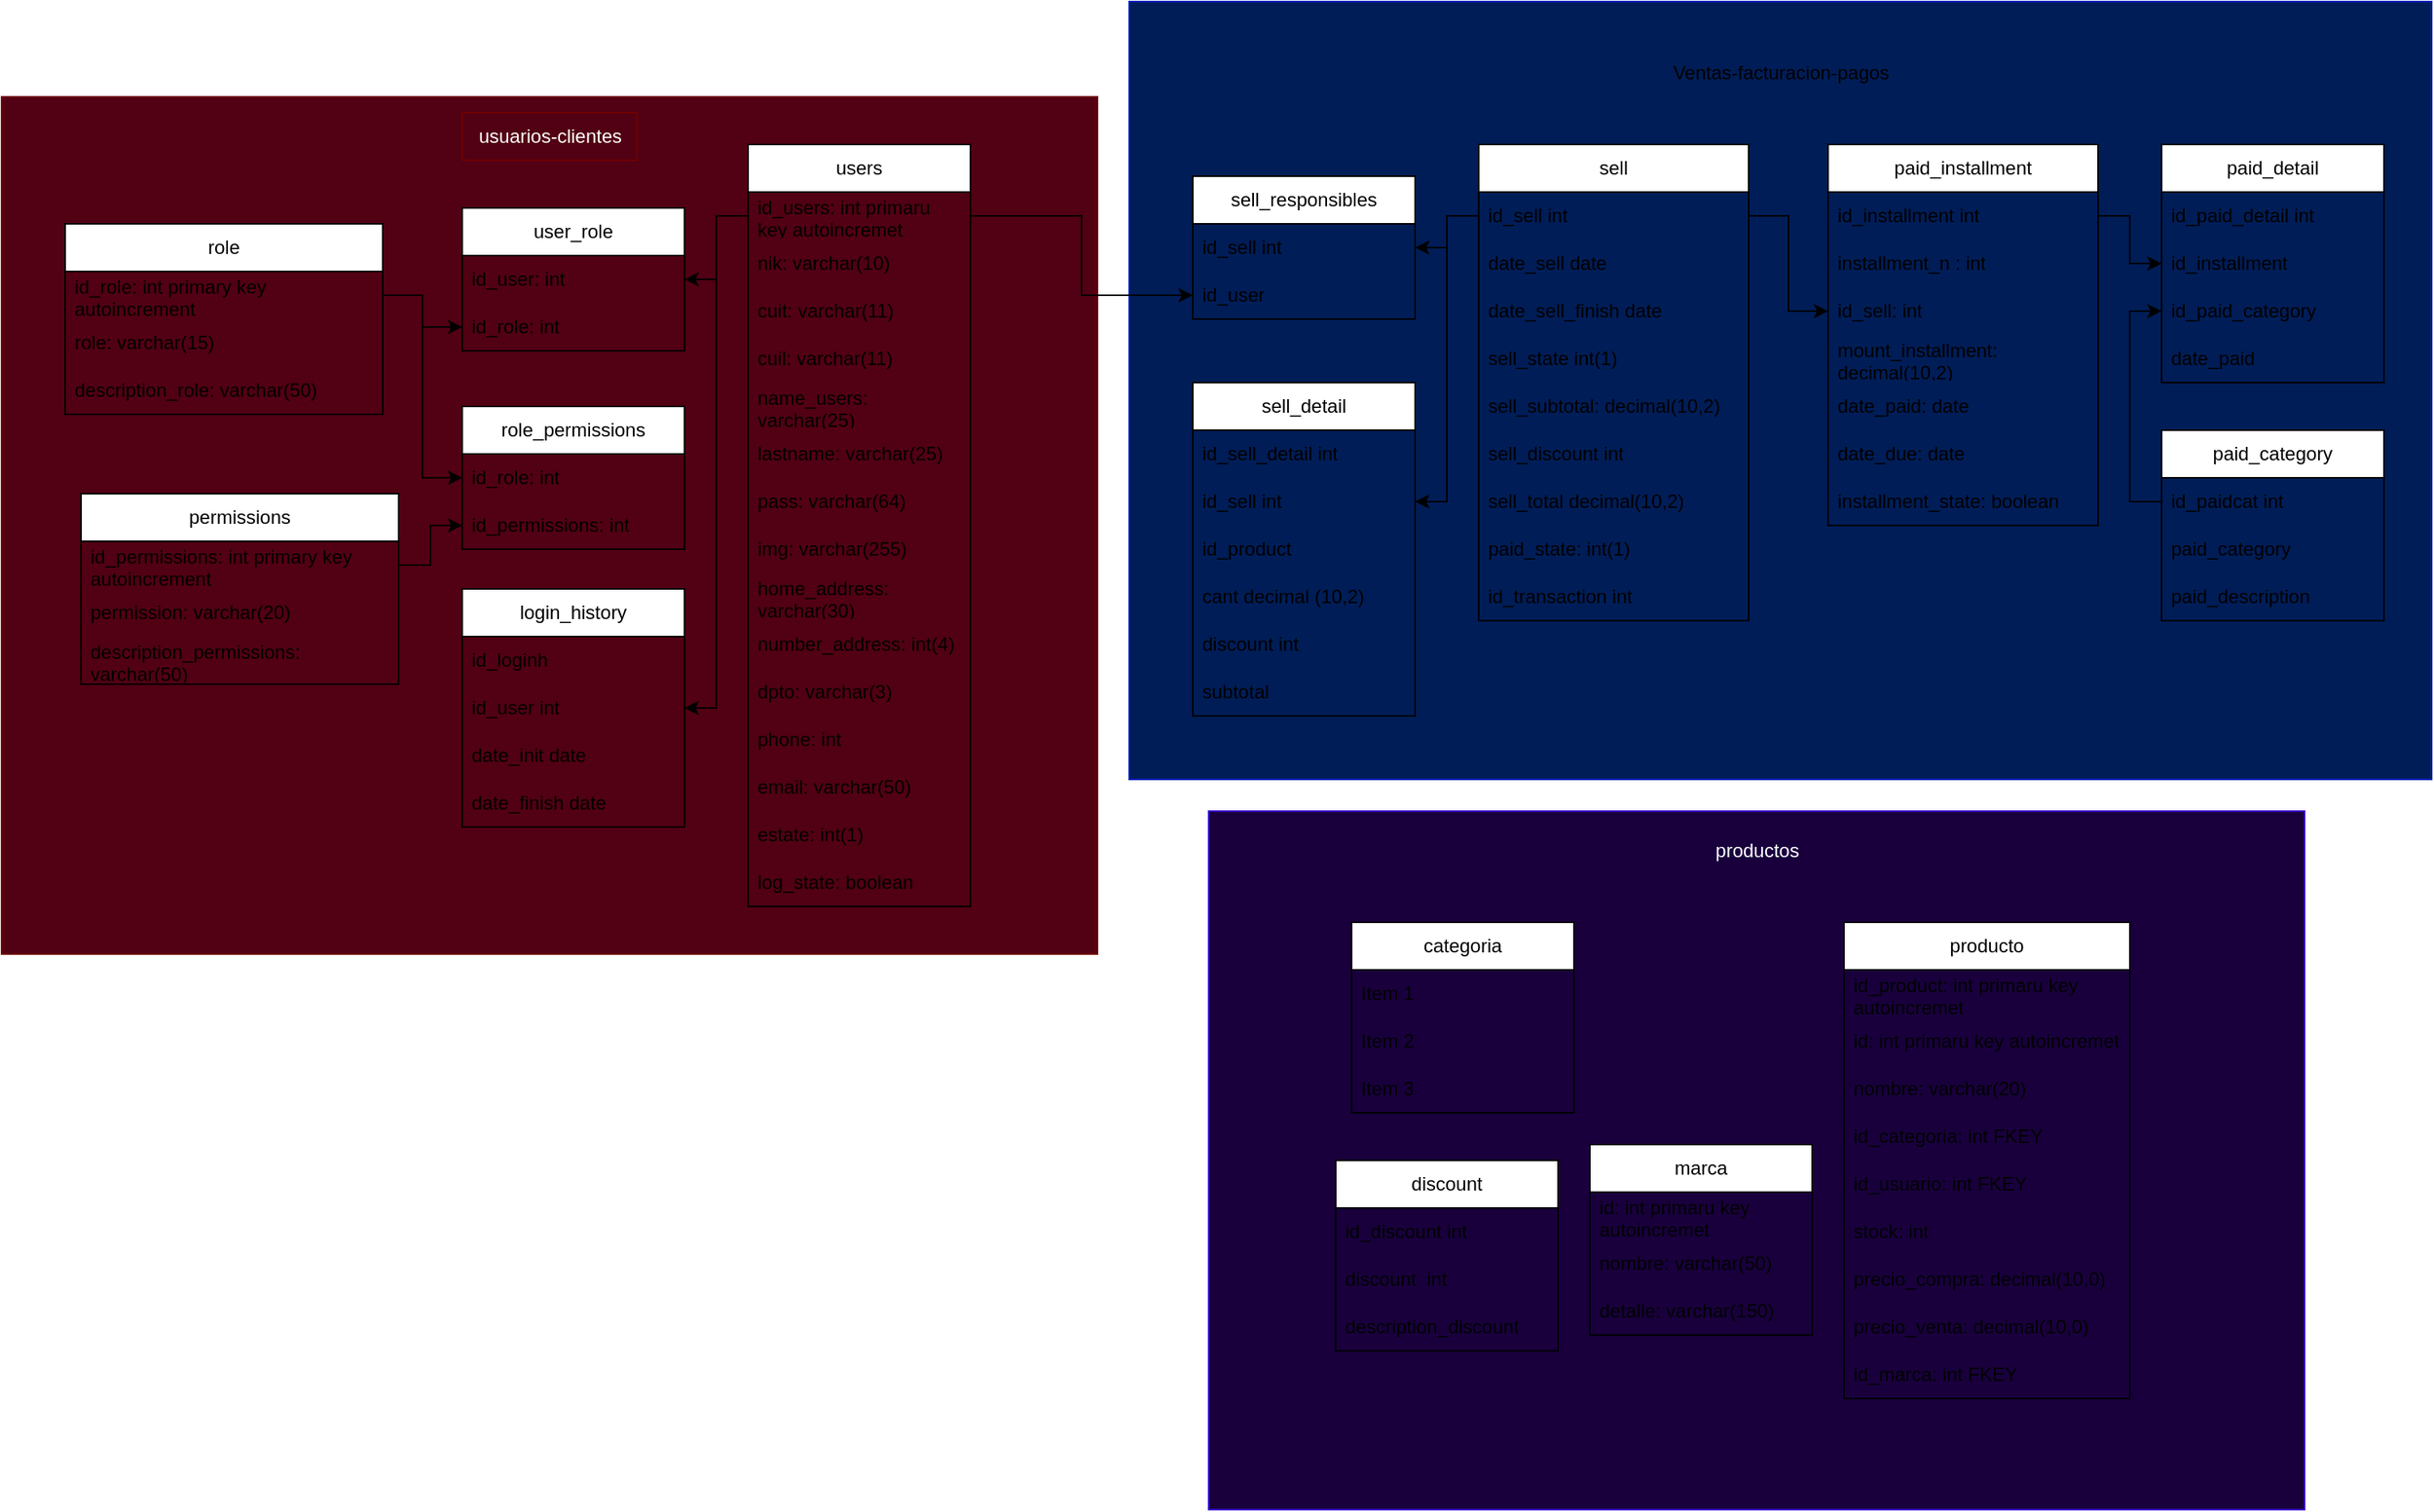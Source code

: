 <mxfile version="22.1.2" type="device">
  <diagram id="R2lEEEUBdFMjLlhIrx00" name="Page-1">
    <mxGraphModel dx="1424" dy="1432" grid="1" gridSize="10" guides="1" tooltips="1" connect="1" arrows="1" fold="1" page="1" pageScale="1" pageWidth="850" pageHeight="1100" math="0" shadow="0" extFonts="Permanent Marker^https://fonts.googleapis.com/css?family=Permanent+Marker">
      <root>
        <mxCell id="0" />
        <mxCell id="1" parent="0" />
        <mxCell id="dIFDbArZWMbYTbAodF2e-99" value="" style="rounded=0;whiteSpace=wrap;html=1;fillColor=#19003D;fontColor=#ffffff;strokeColor=#3700CC;" vertex="1" parent="1">
          <mxGeometry x="620" y="430" width="690" height="440" as="geometry" />
        </mxCell>
        <mxCell id="dIFDbArZWMbYTbAodF2e-97" value="" style="rounded=0;whiteSpace=wrap;html=1;fillColor=#520013;fontColor=#ffffff;strokeColor=#6F0000;" vertex="1" parent="1">
          <mxGeometry x="-140" y="-20" width="690" height="540" as="geometry" />
        </mxCell>
        <mxCell id="dIFDbArZWMbYTbAodF2e-94" value="" style="rounded=0;whiteSpace=wrap;html=1;fillColor=#001d57;fontColor=#ffffff;strokeColor=#001DBC;" vertex="1" parent="1">
          <mxGeometry x="570" y="-80" width="820" height="490" as="geometry" />
        </mxCell>
        <mxCell id="XjDBjavfxgZ34X5zLe0E-73" value="users" style="swimlane;fontStyle=0;childLayout=stackLayout;horizontal=1;startSize=30;horizontalStack=0;resizeParent=1;resizeParentMax=0;resizeLast=0;collapsible=1;marginBottom=0;whiteSpace=wrap;html=1;" parent="1" vertex="1">
          <mxGeometry x="330" y="10" width="140" height="480" as="geometry" />
        </mxCell>
        <mxCell id="XjDBjavfxgZ34X5zLe0E-112" value="id_users: int primaru key autoincremet" style="text;strokeColor=none;fillColor=none;align=left;verticalAlign=middle;spacingLeft=4;spacingRight=4;overflow=hidden;points=[[0,0.5],[1,0.5]];portConstraint=eastwest;rotatable=0;whiteSpace=wrap;html=1;" parent="XjDBjavfxgZ34X5zLe0E-73" vertex="1">
          <mxGeometry y="30" width="140" height="30" as="geometry" />
        </mxCell>
        <mxCell id="dIFDbArZWMbYTbAodF2e-25" value="nik: varchar(10)" style="text;strokeColor=none;fillColor=none;align=left;verticalAlign=middle;spacingLeft=4;spacingRight=4;overflow=hidden;points=[[0,0.5],[1,0.5]];portConstraint=eastwest;rotatable=0;whiteSpace=wrap;html=1;" vertex="1" parent="XjDBjavfxgZ34X5zLe0E-73">
          <mxGeometry y="60" width="140" height="30" as="geometry" />
        </mxCell>
        <mxCell id="XjDBjavfxgZ34X5zLe0E-74" value="cuit: varchar(11)" style="text;strokeColor=none;fillColor=none;align=left;verticalAlign=middle;spacingLeft=4;spacingRight=4;overflow=hidden;points=[[0,0.5],[1,0.5]];portConstraint=eastwest;rotatable=0;whiteSpace=wrap;html=1;" parent="XjDBjavfxgZ34X5zLe0E-73" vertex="1">
          <mxGeometry y="90" width="140" height="30" as="geometry" />
        </mxCell>
        <mxCell id="dIFDbArZWMbYTbAodF2e-2" value="cuil: varchar(11)" style="text;strokeColor=none;fillColor=none;align=left;verticalAlign=middle;spacingLeft=4;spacingRight=4;overflow=hidden;points=[[0,0.5],[1,0.5]];portConstraint=eastwest;rotatable=0;whiteSpace=wrap;html=1;" vertex="1" parent="XjDBjavfxgZ34X5zLe0E-73">
          <mxGeometry y="120" width="140" height="30" as="geometry" />
        </mxCell>
        <mxCell id="XjDBjavfxgZ34X5zLe0E-113" value="name_users: varchar(25)" style="text;strokeColor=none;fillColor=none;align=left;verticalAlign=middle;spacingLeft=4;spacingRight=4;overflow=hidden;points=[[0,0.5],[1,0.5]];portConstraint=eastwest;rotatable=0;whiteSpace=wrap;html=1;" parent="XjDBjavfxgZ34X5zLe0E-73" vertex="1">
          <mxGeometry y="150" width="140" height="30" as="geometry" />
        </mxCell>
        <mxCell id="XjDBjavfxgZ34X5zLe0E-115" value="lastname: varchar(25)" style="text;strokeColor=none;fillColor=none;align=left;verticalAlign=middle;spacingLeft=4;spacingRight=4;overflow=hidden;points=[[0,0.5],[1,0.5]];portConstraint=eastwest;rotatable=0;whiteSpace=wrap;html=1;" parent="XjDBjavfxgZ34X5zLe0E-73" vertex="1">
          <mxGeometry y="180" width="140" height="30" as="geometry" />
        </mxCell>
        <mxCell id="XjDBjavfxgZ34X5zLe0E-114" value="pass: varchar(64)" style="text;strokeColor=none;fillColor=none;align=left;verticalAlign=middle;spacingLeft=4;spacingRight=4;overflow=hidden;points=[[0,0.5],[1,0.5]];portConstraint=eastwest;rotatable=0;whiteSpace=wrap;html=1;" parent="XjDBjavfxgZ34X5zLe0E-73" vertex="1">
          <mxGeometry y="210" width="140" height="30" as="geometry" />
        </mxCell>
        <mxCell id="XjDBjavfxgZ34X5zLe0E-75" value="img: varchar(255)" style="text;strokeColor=none;fillColor=none;align=left;verticalAlign=middle;spacingLeft=4;spacingRight=4;overflow=hidden;points=[[0,0.5],[1,0.5]];portConstraint=eastwest;rotatable=0;whiteSpace=wrap;html=1;" parent="XjDBjavfxgZ34X5zLe0E-73" vertex="1">
          <mxGeometry y="240" width="140" height="30" as="geometry" />
        </mxCell>
        <mxCell id="XjDBjavfxgZ34X5zLe0E-116" value="home_address: varchar(30)" style="text;strokeColor=none;fillColor=none;align=left;verticalAlign=middle;spacingLeft=4;spacingRight=4;overflow=hidden;points=[[0,0.5],[1,0.5]];portConstraint=eastwest;rotatable=0;whiteSpace=wrap;html=1;" parent="XjDBjavfxgZ34X5zLe0E-73" vertex="1">
          <mxGeometry y="270" width="140" height="30" as="geometry" />
        </mxCell>
        <mxCell id="dIFDbArZWMbYTbAodF2e-20" value="number_address: int(4)" style="text;strokeColor=none;fillColor=none;align=left;verticalAlign=middle;spacingLeft=4;spacingRight=4;overflow=hidden;points=[[0,0.5],[1,0.5]];portConstraint=eastwest;rotatable=0;whiteSpace=wrap;html=1;" vertex="1" parent="XjDBjavfxgZ34X5zLe0E-73">
          <mxGeometry y="300" width="140" height="30" as="geometry" />
        </mxCell>
        <mxCell id="dIFDbArZWMbYTbAodF2e-26" value="dpto: varchar(3)" style="text;strokeColor=none;fillColor=none;align=left;verticalAlign=middle;spacingLeft=4;spacingRight=4;overflow=hidden;points=[[0,0.5],[1,0.5]];portConstraint=eastwest;rotatable=0;whiteSpace=wrap;html=1;" vertex="1" parent="XjDBjavfxgZ34X5zLe0E-73">
          <mxGeometry y="330" width="140" height="30" as="geometry" />
        </mxCell>
        <mxCell id="XjDBjavfxgZ34X5zLe0E-117" value="phone: int" style="text;strokeColor=none;fillColor=none;align=left;verticalAlign=middle;spacingLeft=4;spacingRight=4;overflow=hidden;points=[[0,0.5],[1,0.5]];portConstraint=eastwest;rotatable=0;whiteSpace=wrap;html=1;" parent="XjDBjavfxgZ34X5zLe0E-73" vertex="1">
          <mxGeometry y="360" width="140" height="30" as="geometry" />
        </mxCell>
        <mxCell id="XjDBjavfxgZ34X5zLe0E-76" value="email: varchar(50)" style="text;strokeColor=none;fillColor=none;align=left;verticalAlign=middle;spacingLeft=4;spacingRight=4;overflow=hidden;points=[[0,0.5],[1,0.5]];portConstraint=eastwest;rotatable=0;whiteSpace=wrap;html=1;" parent="XjDBjavfxgZ34X5zLe0E-73" vertex="1">
          <mxGeometry y="390" width="140" height="30" as="geometry" />
        </mxCell>
        <mxCell id="dIFDbArZWMbYTbAodF2e-3" value="estate: int(1)" style="text;strokeColor=none;fillColor=none;align=left;verticalAlign=middle;spacingLeft=4;spacingRight=4;overflow=hidden;points=[[0,0.5],[1,0.5]];portConstraint=eastwest;rotatable=0;whiteSpace=wrap;html=1;" vertex="1" parent="XjDBjavfxgZ34X5zLe0E-73">
          <mxGeometry y="420" width="140" height="30" as="geometry" />
        </mxCell>
        <mxCell id="dIFDbArZWMbYTbAodF2e-27" value="log_state: boolean" style="text;strokeColor=none;fillColor=none;align=left;verticalAlign=middle;spacingLeft=4;spacingRight=4;overflow=hidden;points=[[0,0.5],[1,0.5]];portConstraint=eastwest;rotatable=0;whiteSpace=wrap;html=1;" vertex="1" parent="XjDBjavfxgZ34X5zLe0E-73">
          <mxGeometry y="450" width="140" height="30" as="geometry" />
        </mxCell>
        <mxCell id="XjDBjavfxgZ34X5zLe0E-81" value="sell_detail" style="swimlane;fontStyle=0;childLayout=stackLayout;horizontal=1;startSize=30;horizontalStack=0;resizeParent=1;resizeParentMax=0;resizeLast=0;collapsible=1;marginBottom=0;whiteSpace=wrap;html=1;" parent="1" vertex="1">
          <mxGeometry x="610" y="160" width="140" height="210" as="geometry" />
        </mxCell>
        <mxCell id="XjDBjavfxgZ34X5zLe0E-82" value="id_sell_detail int" style="text;strokeColor=none;fillColor=none;align=left;verticalAlign=middle;spacingLeft=4;spacingRight=4;overflow=hidden;points=[[0,0.5],[1,0.5]];portConstraint=eastwest;rotatable=0;whiteSpace=wrap;html=1;" parent="XjDBjavfxgZ34X5zLe0E-81" vertex="1">
          <mxGeometry y="30" width="140" height="30" as="geometry" />
        </mxCell>
        <mxCell id="XjDBjavfxgZ34X5zLe0E-83" value="id_sell int" style="text;strokeColor=none;fillColor=none;align=left;verticalAlign=middle;spacingLeft=4;spacingRight=4;overflow=hidden;points=[[0,0.5],[1,0.5]];portConstraint=eastwest;rotatable=0;whiteSpace=wrap;html=1;" parent="XjDBjavfxgZ34X5zLe0E-81" vertex="1">
          <mxGeometry y="60" width="140" height="30" as="geometry" />
        </mxCell>
        <mxCell id="XjDBjavfxgZ34X5zLe0E-84" value="id_product" style="text;strokeColor=none;fillColor=none;align=left;verticalAlign=middle;spacingLeft=4;spacingRight=4;overflow=hidden;points=[[0,0.5],[1,0.5]];portConstraint=eastwest;rotatable=0;whiteSpace=wrap;html=1;" parent="XjDBjavfxgZ34X5zLe0E-81" vertex="1">
          <mxGeometry y="90" width="140" height="30" as="geometry" />
        </mxCell>
        <mxCell id="dIFDbArZWMbYTbAodF2e-51" value="cant decimal (10,2)" style="text;strokeColor=none;fillColor=none;align=left;verticalAlign=middle;spacingLeft=4;spacingRight=4;overflow=hidden;points=[[0,0.5],[1,0.5]];portConstraint=eastwest;rotatable=0;whiteSpace=wrap;html=1;" vertex="1" parent="XjDBjavfxgZ34X5zLe0E-81">
          <mxGeometry y="120" width="140" height="30" as="geometry" />
        </mxCell>
        <mxCell id="dIFDbArZWMbYTbAodF2e-53" value="discount int" style="text;strokeColor=none;fillColor=none;align=left;verticalAlign=middle;spacingLeft=4;spacingRight=4;overflow=hidden;points=[[0,0.5],[1,0.5]];portConstraint=eastwest;rotatable=0;whiteSpace=wrap;html=1;" vertex="1" parent="XjDBjavfxgZ34X5zLe0E-81">
          <mxGeometry y="150" width="140" height="30" as="geometry" />
        </mxCell>
        <mxCell id="dIFDbArZWMbYTbAodF2e-52" value="subtotal" style="text;strokeColor=none;fillColor=none;align=left;verticalAlign=middle;spacingLeft=4;spacingRight=4;overflow=hidden;points=[[0,0.5],[1,0.5]];portConstraint=eastwest;rotatable=0;whiteSpace=wrap;html=1;" vertex="1" parent="XjDBjavfxgZ34X5zLe0E-81">
          <mxGeometry y="180" width="140" height="30" as="geometry" />
        </mxCell>
        <mxCell id="XjDBjavfxgZ34X5zLe0E-85" value="producto" style="swimlane;fontStyle=0;childLayout=stackLayout;horizontal=1;startSize=30;horizontalStack=0;resizeParent=1;resizeParentMax=0;resizeLast=0;collapsible=1;marginBottom=0;whiteSpace=wrap;html=1;" parent="1" vertex="1">
          <mxGeometry x="1020" y="500" width="180" height="300" as="geometry" />
        </mxCell>
        <mxCell id="XjDBjavfxgZ34X5zLe0E-86" value="id_product: int primaru key autoincremet" style="text;strokeColor=none;fillColor=none;align=left;verticalAlign=middle;spacingLeft=4;spacingRight=4;overflow=hidden;points=[[0,0.5],[1,0.5]];portConstraint=eastwest;rotatable=0;whiteSpace=wrap;html=1;" parent="XjDBjavfxgZ34X5zLe0E-85" vertex="1">
          <mxGeometry y="30" width="180" height="30" as="geometry" />
        </mxCell>
        <mxCell id="dIFDbArZWMbYTbAodF2e-63" value="id: int primaru key autoincremet" style="text;strokeColor=none;fillColor=none;align=left;verticalAlign=middle;spacingLeft=4;spacingRight=4;overflow=hidden;points=[[0,0.5],[1,0.5]];portConstraint=eastwest;rotatable=0;whiteSpace=wrap;html=1;" vertex="1" parent="XjDBjavfxgZ34X5zLe0E-85">
          <mxGeometry y="60" width="180" height="30" as="geometry" />
        </mxCell>
        <mxCell id="XjDBjavfxgZ34X5zLe0E-87" value="nombre: varchar(20)" style="text;strokeColor=none;fillColor=none;align=left;verticalAlign=middle;spacingLeft=4;spacingRight=4;overflow=hidden;points=[[0,0.5],[1,0.5]];portConstraint=eastwest;rotatable=0;whiteSpace=wrap;html=1;" parent="XjDBjavfxgZ34X5zLe0E-85" vertex="1">
          <mxGeometry y="90" width="180" height="30" as="geometry" />
        </mxCell>
        <mxCell id="XjDBjavfxgZ34X5zLe0E-88" value="id_categoria: int FKEY" style="text;strokeColor=none;fillColor=none;align=left;verticalAlign=middle;spacingLeft=4;spacingRight=4;overflow=hidden;points=[[0,0.5],[1,0.5]];portConstraint=eastwest;rotatable=0;whiteSpace=wrap;html=1;" parent="XjDBjavfxgZ34X5zLe0E-85" vertex="1">
          <mxGeometry y="120" width="180" height="30" as="geometry" />
        </mxCell>
        <mxCell id="XjDBjavfxgZ34X5zLe0E-107" value="id_usuario: int FKEY" style="text;strokeColor=none;fillColor=none;align=left;verticalAlign=middle;spacingLeft=4;spacingRight=4;overflow=hidden;points=[[0,0.5],[1,0.5]];portConstraint=eastwest;rotatable=0;whiteSpace=wrap;html=1;" parent="XjDBjavfxgZ34X5zLe0E-85" vertex="1">
          <mxGeometry y="150" width="180" height="30" as="geometry" />
        </mxCell>
        <mxCell id="XjDBjavfxgZ34X5zLe0E-108" value="stock: int" style="text;strokeColor=none;fillColor=none;align=left;verticalAlign=middle;spacingLeft=4;spacingRight=4;overflow=hidden;points=[[0,0.5],[1,0.5]];portConstraint=eastwest;rotatable=0;whiteSpace=wrap;html=1;" parent="XjDBjavfxgZ34X5zLe0E-85" vertex="1">
          <mxGeometry y="180" width="180" height="30" as="geometry" />
        </mxCell>
        <mxCell id="XjDBjavfxgZ34X5zLe0E-111" value="precio_compra: decimal(10,0)" style="text;strokeColor=none;fillColor=none;align=left;verticalAlign=middle;spacingLeft=4;spacingRight=4;overflow=hidden;points=[[0,0.5],[1,0.5]];portConstraint=eastwest;rotatable=0;whiteSpace=wrap;html=1;" parent="XjDBjavfxgZ34X5zLe0E-85" vertex="1">
          <mxGeometry y="210" width="180" height="30" as="geometry" />
        </mxCell>
        <mxCell id="XjDBjavfxgZ34X5zLe0E-110" value="precio_venta: decimal(10,0)" style="text;strokeColor=none;fillColor=none;align=left;verticalAlign=middle;spacingLeft=4;spacingRight=4;overflow=hidden;points=[[0,0.5],[1,0.5]];portConstraint=eastwest;rotatable=0;whiteSpace=wrap;html=1;" parent="XjDBjavfxgZ34X5zLe0E-85" vertex="1">
          <mxGeometry y="240" width="180" height="30" as="geometry" />
        </mxCell>
        <mxCell id="XjDBjavfxgZ34X5zLe0E-109" value="id_marca: int FKEY" style="text;strokeColor=none;fillColor=none;align=left;verticalAlign=middle;spacingLeft=4;spacingRight=4;overflow=hidden;points=[[0,0.5],[1,0.5]];portConstraint=eastwest;rotatable=0;whiteSpace=wrap;html=1;" parent="XjDBjavfxgZ34X5zLe0E-85" vertex="1">
          <mxGeometry y="270" width="180" height="30" as="geometry" />
        </mxCell>
        <mxCell id="XjDBjavfxgZ34X5zLe0E-89" value="sell_responsibles" style="swimlane;fontStyle=0;childLayout=stackLayout;horizontal=1;startSize=30;horizontalStack=0;resizeParent=1;resizeParentMax=0;resizeLast=0;collapsible=1;marginBottom=0;whiteSpace=wrap;html=1;" parent="1" vertex="1">
          <mxGeometry x="610" y="30" width="140" height="90" as="geometry" />
        </mxCell>
        <mxCell id="XjDBjavfxgZ34X5zLe0E-90" value="id_sell int" style="text;strokeColor=none;fillColor=none;align=left;verticalAlign=middle;spacingLeft=4;spacingRight=4;overflow=hidden;points=[[0,0.5],[1,0.5]];portConstraint=eastwest;rotatable=0;whiteSpace=wrap;html=1;" parent="XjDBjavfxgZ34X5zLe0E-89" vertex="1">
          <mxGeometry y="30" width="140" height="30" as="geometry" />
        </mxCell>
        <mxCell id="XjDBjavfxgZ34X5zLe0E-91" value="id_user" style="text;strokeColor=none;fillColor=none;align=left;verticalAlign=middle;spacingLeft=4;spacingRight=4;overflow=hidden;points=[[0,0.5],[1,0.5]];portConstraint=eastwest;rotatable=0;whiteSpace=wrap;html=1;" parent="XjDBjavfxgZ34X5zLe0E-89" vertex="1">
          <mxGeometry y="60" width="140" height="30" as="geometry" />
        </mxCell>
        <mxCell id="XjDBjavfxgZ34X5zLe0E-93" value="sell" style="swimlane;fontStyle=0;childLayout=stackLayout;horizontal=1;startSize=30;horizontalStack=0;resizeParent=1;resizeParentMax=0;resizeLast=0;collapsible=1;marginBottom=0;whiteSpace=wrap;html=1;" parent="1" vertex="1">
          <mxGeometry x="790" y="10" width="170" height="300" as="geometry" />
        </mxCell>
        <mxCell id="XjDBjavfxgZ34X5zLe0E-94" value="id_sell int" style="text;strokeColor=none;fillColor=none;align=left;verticalAlign=middle;spacingLeft=4;spacingRight=4;overflow=hidden;points=[[0,0.5],[1,0.5]];portConstraint=eastwest;rotatable=0;whiteSpace=wrap;html=1;" parent="XjDBjavfxgZ34X5zLe0E-93" vertex="1">
          <mxGeometry y="30" width="170" height="30" as="geometry" />
        </mxCell>
        <mxCell id="dIFDbArZWMbYTbAodF2e-36" value="date_sell date" style="text;strokeColor=none;fillColor=none;align=left;verticalAlign=middle;spacingLeft=4;spacingRight=4;overflow=hidden;points=[[0,0.5],[1,0.5]];portConstraint=eastwest;rotatable=0;whiteSpace=wrap;html=1;" vertex="1" parent="XjDBjavfxgZ34X5zLe0E-93">
          <mxGeometry y="60" width="170" height="30" as="geometry" />
        </mxCell>
        <mxCell id="dIFDbArZWMbYTbAodF2e-37" value="date_sell_finish date" style="text;strokeColor=none;fillColor=none;align=left;verticalAlign=middle;spacingLeft=4;spacingRight=4;overflow=hidden;points=[[0,0.5],[1,0.5]];portConstraint=eastwest;rotatable=0;whiteSpace=wrap;html=1;" vertex="1" parent="XjDBjavfxgZ34X5zLe0E-93">
          <mxGeometry y="90" width="170" height="30" as="geometry" />
        </mxCell>
        <mxCell id="dIFDbArZWMbYTbAodF2e-41" value="sell_state int(1)" style="text;strokeColor=none;fillColor=none;align=left;verticalAlign=middle;spacingLeft=4;spacingRight=4;overflow=hidden;points=[[0,0.5],[1,0.5]];portConstraint=eastwest;rotatable=0;whiteSpace=wrap;html=1;" vertex="1" parent="XjDBjavfxgZ34X5zLe0E-93">
          <mxGeometry y="120" width="170" height="30" as="geometry" />
        </mxCell>
        <mxCell id="dIFDbArZWMbYTbAodF2e-40" value="sell_subtotal: decimal(10,2)" style="text;strokeColor=none;fillColor=none;align=left;verticalAlign=middle;spacingLeft=4;spacingRight=4;overflow=hidden;points=[[0,0.5],[1,0.5]];portConstraint=eastwest;rotatable=0;whiteSpace=wrap;html=1;" vertex="1" parent="XjDBjavfxgZ34X5zLe0E-93">
          <mxGeometry y="150" width="170" height="30" as="geometry" />
        </mxCell>
        <mxCell id="dIFDbArZWMbYTbAodF2e-93" value="sell_discount int" style="text;strokeColor=none;fillColor=none;align=left;verticalAlign=middle;spacingLeft=4;spacingRight=4;overflow=hidden;points=[[0,0.5],[1,0.5]];portConstraint=eastwest;rotatable=0;whiteSpace=wrap;html=1;" vertex="1" parent="XjDBjavfxgZ34X5zLe0E-93">
          <mxGeometry y="180" width="170" height="30" as="geometry" />
        </mxCell>
        <mxCell id="dIFDbArZWMbYTbAodF2e-42" value="sell_total decimal(10,2)" style="text;strokeColor=none;fillColor=none;align=left;verticalAlign=middle;spacingLeft=4;spacingRight=4;overflow=hidden;points=[[0,0.5],[1,0.5]];portConstraint=eastwest;rotatable=0;whiteSpace=wrap;html=1;" vertex="1" parent="XjDBjavfxgZ34X5zLe0E-93">
          <mxGeometry y="210" width="170" height="30" as="geometry" />
        </mxCell>
        <mxCell id="dIFDbArZWMbYTbAodF2e-39" value="paid_state: int(1)" style="text;strokeColor=none;fillColor=none;align=left;verticalAlign=middle;spacingLeft=4;spacingRight=4;overflow=hidden;points=[[0,0.5],[1,0.5]];portConstraint=eastwest;rotatable=0;whiteSpace=wrap;html=1;" vertex="1" parent="XjDBjavfxgZ34X5zLe0E-93">
          <mxGeometry y="240" width="170" height="30" as="geometry" />
        </mxCell>
        <mxCell id="dIFDbArZWMbYTbAodF2e-38" value="id_transaction int" style="text;strokeColor=none;fillColor=none;align=left;verticalAlign=middle;spacingLeft=4;spacingRight=4;overflow=hidden;points=[[0,0.5],[1,0.5]];portConstraint=eastwest;rotatable=0;whiteSpace=wrap;html=1;" vertex="1" parent="XjDBjavfxgZ34X5zLe0E-93">
          <mxGeometry y="270" width="170" height="30" as="geometry" />
        </mxCell>
        <mxCell id="XjDBjavfxgZ34X5zLe0E-97" value="categoria" style="swimlane;fontStyle=0;childLayout=stackLayout;horizontal=1;startSize=30;horizontalStack=0;resizeParent=1;resizeParentMax=0;resizeLast=0;collapsible=1;marginBottom=0;whiteSpace=wrap;html=1;" parent="1" vertex="1">
          <mxGeometry x="710" y="500" width="140" height="120" as="geometry" />
        </mxCell>
        <mxCell id="XjDBjavfxgZ34X5zLe0E-98" value="Item 1" style="text;strokeColor=none;fillColor=none;align=left;verticalAlign=middle;spacingLeft=4;spacingRight=4;overflow=hidden;points=[[0,0.5],[1,0.5]];portConstraint=eastwest;rotatable=0;whiteSpace=wrap;html=1;" parent="XjDBjavfxgZ34X5zLe0E-97" vertex="1">
          <mxGeometry y="30" width="140" height="30" as="geometry" />
        </mxCell>
        <mxCell id="XjDBjavfxgZ34X5zLe0E-99" value="Item 2" style="text;strokeColor=none;fillColor=none;align=left;verticalAlign=middle;spacingLeft=4;spacingRight=4;overflow=hidden;points=[[0,0.5],[1,0.5]];portConstraint=eastwest;rotatable=0;whiteSpace=wrap;html=1;" parent="XjDBjavfxgZ34X5zLe0E-97" vertex="1">
          <mxGeometry y="60" width="140" height="30" as="geometry" />
        </mxCell>
        <mxCell id="XjDBjavfxgZ34X5zLe0E-100" value="Item 3" style="text;strokeColor=none;fillColor=none;align=left;verticalAlign=middle;spacingLeft=4;spacingRight=4;overflow=hidden;points=[[0,0.5],[1,0.5]];portConstraint=eastwest;rotatable=0;whiteSpace=wrap;html=1;" parent="XjDBjavfxgZ34X5zLe0E-97" vertex="1">
          <mxGeometry y="90" width="140" height="30" as="geometry" />
        </mxCell>
        <mxCell id="XjDBjavfxgZ34X5zLe0E-101" value="marca" style="swimlane;fontStyle=0;childLayout=stackLayout;horizontal=1;startSize=30;horizontalStack=0;resizeParent=1;resizeParentMax=0;resizeLast=0;collapsible=1;marginBottom=0;whiteSpace=wrap;html=1;" parent="1" vertex="1">
          <mxGeometry x="860" y="640" width="140" height="120" as="geometry" />
        </mxCell>
        <mxCell id="XjDBjavfxgZ34X5zLe0E-118" value="id: int primaru key autoincremet" style="text;strokeColor=none;fillColor=none;align=left;verticalAlign=middle;spacingLeft=4;spacingRight=4;overflow=hidden;points=[[0,0.5],[1,0.5]];portConstraint=eastwest;rotatable=0;whiteSpace=wrap;html=1;" parent="XjDBjavfxgZ34X5zLe0E-101" vertex="1">
          <mxGeometry y="30" width="140" height="30" as="geometry" />
        </mxCell>
        <mxCell id="XjDBjavfxgZ34X5zLe0E-102" value="nombre: varchar(50)" style="text;strokeColor=none;fillColor=none;align=left;verticalAlign=middle;spacingLeft=4;spacingRight=4;overflow=hidden;points=[[0,0.5],[1,0.5]];portConstraint=eastwest;rotatable=0;whiteSpace=wrap;html=1;" parent="XjDBjavfxgZ34X5zLe0E-101" vertex="1">
          <mxGeometry y="60" width="140" height="30" as="geometry" />
        </mxCell>
        <mxCell id="XjDBjavfxgZ34X5zLe0E-103" value="detalle: varchar(150)" style="text;strokeColor=none;fillColor=none;align=left;verticalAlign=middle;spacingLeft=4;spacingRight=4;overflow=hidden;points=[[0,0.5],[1,0.5]];portConstraint=eastwest;rotatable=0;whiteSpace=wrap;html=1;" parent="XjDBjavfxgZ34X5zLe0E-101" vertex="1">
          <mxGeometry y="90" width="140" height="30" as="geometry" />
        </mxCell>
        <mxCell id="dIFDbArZWMbYTbAodF2e-5" value="role" style="swimlane;fontStyle=0;childLayout=stackLayout;horizontal=1;startSize=30;horizontalStack=0;resizeParent=1;resizeParentMax=0;resizeLast=0;collapsible=1;marginBottom=0;whiteSpace=wrap;html=1;" vertex="1" parent="1">
          <mxGeometry x="-100" y="60" width="200" height="120" as="geometry" />
        </mxCell>
        <mxCell id="dIFDbArZWMbYTbAodF2e-6" value="id_role: int primary key autoincrement" style="text;strokeColor=none;fillColor=none;align=left;verticalAlign=middle;spacingLeft=4;spacingRight=4;overflow=hidden;points=[[0,0.5],[1,0.5]];portConstraint=eastwest;rotatable=0;whiteSpace=wrap;html=1;" vertex="1" parent="dIFDbArZWMbYTbAodF2e-5">
          <mxGeometry y="30" width="200" height="30" as="geometry" />
        </mxCell>
        <mxCell id="dIFDbArZWMbYTbAodF2e-7" value="role: varchar(15)" style="text;strokeColor=none;fillColor=none;align=left;verticalAlign=middle;spacingLeft=4;spacingRight=4;overflow=hidden;points=[[0,0.5],[1,0.5]];portConstraint=eastwest;rotatable=0;whiteSpace=wrap;html=1;" vertex="1" parent="dIFDbArZWMbYTbAodF2e-5">
          <mxGeometry y="60" width="200" height="30" as="geometry" />
        </mxCell>
        <mxCell id="dIFDbArZWMbYTbAodF2e-8" value="description_role: varchar(50)" style="text;strokeColor=none;fillColor=none;align=left;verticalAlign=middle;spacingLeft=4;spacingRight=4;overflow=hidden;points=[[0,0.5],[1,0.5]];portConstraint=eastwest;rotatable=0;whiteSpace=wrap;html=1;" vertex="1" parent="dIFDbArZWMbYTbAodF2e-5">
          <mxGeometry y="90" width="200" height="30" as="geometry" />
        </mxCell>
        <mxCell id="dIFDbArZWMbYTbAodF2e-9" value="permissions" style="swimlane;fontStyle=0;childLayout=stackLayout;horizontal=1;startSize=30;horizontalStack=0;resizeParent=1;resizeParentMax=0;resizeLast=0;collapsible=1;marginBottom=0;whiteSpace=wrap;html=1;" vertex="1" parent="1">
          <mxGeometry x="-90" y="230" width="200" height="120" as="geometry" />
        </mxCell>
        <mxCell id="dIFDbArZWMbYTbAodF2e-10" value="id_permissions: int primary key autoincrement" style="text;strokeColor=none;fillColor=none;align=left;verticalAlign=middle;spacingLeft=4;spacingRight=4;overflow=hidden;points=[[0,0.5],[1,0.5]];portConstraint=eastwest;rotatable=0;whiteSpace=wrap;html=1;" vertex="1" parent="dIFDbArZWMbYTbAodF2e-9">
          <mxGeometry y="30" width="200" height="30" as="geometry" />
        </mxCell>
        <mxCell id="dIFDbArZWMbYTbAodF2e-11" value="permission: varchar(20)" style="text;strokeColor=none;fillColor=none;align=left;verticalAlign=middle;spacingLeft=4;spacingRight=4;overflow=hidden;points=[[0,0.5],[1,0.5]];portConstraint=eastwest;rotatable=0;whiteSpace=wrap;html=1;" vertex="1" parent="dIFDbArZWMbYTbAodF2e-9">
          <mxGeometry y="60" width="200" height="30" as="geometry" />
        </mxCell>
        <mxCell id="dIFDbArZWMbYTbAodF2e-12" value="description_permissions: varchar(50)" style="text;strokeColor=none;fillColor=none;align=left;verticalAlign=middle;spacingLeft=4;spacingRight=4;overflow=hidden;points=[[0,0.5],[1,0.5]];portConstraint=eastwest;rotatable=0;whiteSpace=wrap;html=1;" vertex="1" parent="dIFDbArZWMbYTbAodF2e-9">
          <mxGeometry y="90" width="200" height="30" as="geometry" />
        </mxCell>
        <mxCell id="dIFDbArZWMbYTbAodF2e-13" value="role_permissions" style="swimlane;fontStyle=0;childLayout=stackLayout;horizontal=1;startSize=30;horizontalStack=0;resizeParent=1;resizeParentMax=0;resizeLast=0;collapsible=1;marginBottom=0;whiteSpace=wrap;html=1;" vertex="1" parent="1">
          <mxGeometry x="150" y="175" width="140" height="90" as="geometry" />
        </mxCell>
        <mxCell id="dIFDbArZWMbYTbAodF2e-15" value="id_role: int" style="text;strokeColor=none;fillColor=none;align=left;verticalAlign=middle;spacingLeft=4;spacingRight=4;overflow=hidden;points=[[0,0.5],[1,0.5]];portConstraint=eastwest;rotatable=0;whiteSpace=wrap;html=1;" vertex="1" parent="dIFDbArZWMbYTbAodF2e-13">
          <mxGeometry y="30" width="140" height="30" as="geometry" />
        </mxCell>
        <mxCell id="dIFDbArZWMbYTbAodF2e-14" value="id_permissions: int" style="text;strokeColor=none;fillColor=none;align=left;verticalAlign=middle;spacingLeft=4;spacingRight=4;overflow=hidden;points=[[0,0.5],[1,0.5]];portConstraint=eastwest;rotatable=0;whiteSpace=wrap;html=1;" vertex="1" parent="dIFDbArZWMbYTbAodF2e-13">
          <mxGeometry y="60" width="140" height="30" as="geometry" />
        </mxCell>
        <mxCell id="dIFDbArZWMbYTbAodF2e-17" value="user_role" style="swimlane;fontStyle=0;childLayout=stackLayout;horizontal=1;startSize=30;horizontalStack=0;resizeParent=1;resizeParentMax=0;resizeLast=0;collapsible=1;marginBottom=0;whiteSpace=wrap;html=1;" vertex="1" parent="1">
          <mxGeometry x="150" y="50" width="140" height="90" as="geometry" />
        </mxCell>
        <mxCell id="dIFDbArZWMbYTbAodF2e-18" value="id_user: int" style="text;strokeColor=none;fillColor=none;align=left;verticalAlign=middle;spacingLeft=4;spacingRight=4;overflow=hidden;points=[[0,0.5],[1,0.5]];portConstraint=eastwest;rotatable=0;whiteSpace=wrap;html=1;" vertex="1" parent="dIFDbArZWMbYTbAodF2e-17">
          <mxGeometry y="30" width="140" height="30" as="geometry" />
        </mxCell>
        <mxCell id="dIFDbArZWMbYTbAodF2e-19" value="id_role: int" style="text;strokeColor=none;fillColor=none;align=left;verticalAlign=middle;spacingLeft=4;spacingRight=4;overflow=hidden;points=[[0,0.5],[1,0.5]];portConstraint=eastwest;rotatable=0;whiteSpace=wrap;html=1;" vertex="1" parent="dIFDbArZWMbYTbAodF2e-17">
          <mxGeometry y="60" width="140" height="30" as="geometry" />
        </mxCell>
        <mxCell id="dIFDbArZWMbYTbAodF2e-21" style="edgeStyle=orthogonalEdgeStyle;rounded=0;orthogonalLoop=1;jettySize=auto;html=1;exitX=0;exitY=0.5;exitDx=0;exitDy=0;entryX=1;entryY=0.5;entryDx=0;entryDy=0;" edge="1" parent="1" source="XjDBjavfxgZ34X5zLe0E-112" target="dIFDbArZWMbYTbAodF2e-18">
          <mxGeometry relative="1" as="geometry" />
        </mxCell>
        <mxCell id="dIFDbArZWMbYTbAodF2e-22" style="edgeStyle=orthogonalEdgeStyle;rounded=0;orthogonalLoop=1;jettySize=auto;html=1;exitX=1;exitY=0.5;exitDx=0;exitDy=0;entryX=0;entryY=0.5;entryDx=0;entryDy=0;" edge="1" parent="1" source="dIFDbArZWMbYTbAodF2e-6" target="dIFDbArZWMbYTbAodF2e-19">
          <mxGeometry relative="1" as="geometry" />
        </mxCell>
        <mxCell id="dIFDbArZWMbYTbAodF2e-23" style="edgeStyle=orthogonalEdgeStyle;rounded=0;orthogonalLoop=1;jettySize=auto;html=1;exitX=1;exitY=0.5;exitDx=0;exitDy=0;entryX=0;entryY=0.5;entryDx=0;entryDy=0;" edge="1" parent="1" source="dIFDbArZWMbYTbAodF2e-10" target="dIFDbArZWMbYTbAodF2e-14">
          <mxGeometry relative="1" as="geometry" />
        </mxCell>
        <mxCell id="dIFDbArZWMbYTbAodF2e-24" style="edgeStyle=orthogonalEdgeStyle;rounded=0;orthogonalLoop=1;jettySize=auto;html=1;exitX=1;exitY=0.5;exitDx=0;exitDy=0;entryX=0;entryY=0.5;entryDx=0;entryDy=0;" edge="1" parent="1" source="dIFDbArZWMbYTbAodF2e-6" target="dIFDbArZWMbYTbAodF2e-15">
          <mxGeometry relative="1" as="geometry" />
        </mxCell>
        <mxCell id="dIFDbArZWMbYTbAodF2e-28" value="login_history" style="swimlane;fontStyle=0;childLayout=stackLayout;horizontal=1;startSize=30;horizontalStack=0;resizeParent=1;resizeParentMax=0;resizeLast=0;collapsible=1;marginBottom=0;whiteSpace=wrap;html=1;" vertex="1" parent="1">
          <mxGeometry x="150" y="290" width="140" height="150" as="geometry" />
        </mxCell>
        <mxCell id="dIFDbArZWMbYTbAodF2e-29" value="id_loginh" style="text;strokeColor=none;fillColor=none;align=left;verticalAlign=middle;spacingLeft=4;spacingRight=4;overflow=hidden;points=[[0,0.5],[1,0.5]];portConstraint=eastwest;rotatable=0;whiteSpace=wrap;html=1;" vertex="1" parent="dIFDbArZWMbYTbAodF2e-28">
          <mxGeometry y="30" width="140" height="30" as="geometry" />
        </mxCell>
        <mxCell id="dIFDbArZWMbYTbAodF2e-30" value="id_user int" style="text;strokeColor=none;fillColor=none;align=left;verticalAlign=middle;spacingLeft=4;spacingRight=4;overflow=hidden;points=[[0,0.5],[1,0.5]];portConstraint=eastwest;rotatable=0;whiteSpace=wrap;html=1;" vertex="1" parent="dIFDbArZWMbYTbAodF2e-28">
          <mxGeometry y="60" width="140" height="30" as="geometry" />
        </mxCell>
        <mxCell id="dIFDbArZWMbYTbAodF2e-31" value="date_init date" style="text;strokeColor=none;fillColor=none;align=left;verticalAlign=middle;spacingLeft=4;spacingRight=4;overflow=hidden;points=[[0,0.5],[1,0.5]];portConstraint=eastwest;rotatable=0;whiteSpace=wrap;html=1;" vertex="1" parent="dIFDbArZWMbYTbAodF2e-28">
          <mxGeometry y="90" width="140" height="30" as="geometry" />
        </mxCell>
        <mxCell id="dIFDbArZWMbYTbAodF2e-33" value="date_finish date" style="text;strokeColor=none;fillColor=none;align=left;verticalAlign=middle;spacingLeft=4;spacingRight=4;overflow=hidden;points=[[0,0.5],[1,0.5]];portConstraint=eastwest;rotatable=0;whiteSpace=wrap;html=1;" vertex="1" parent="dIFDbArZWMbYTbAodF2e-28">
          <mxGeometry y="120" width="140" height="30" as="geometry" />
        </mxCell>
        <mxCell id="dIFDbArZWMbYTbAodF2e-45" style="edgeStyle=orthogonalEdgeStyle;rounded=0;orthogonalLoop=1;jettySize=auto;html=1;exitX=1;exitY=0.5;exitDx=0;exitDy=0;entryX=0;entryY=0.5;entryDx=0;entryDy=0;" edge="1" parent="1" source="XjDBjavfxgZ34X5zLe0E-112" target="XjDBjavfxgZ34X5zLe0E-91">
          <mxGeometry relative="1" as="geometry" />
        </mxCell>
        <mxCell id="dIFDbArZWMbYTbAodF2e-50" style="edgeStyle=orthogonalEdgeStyle;rounded=0;orthogonalLoop=1;jettySize=auto;html=1;exitX=0;exitY=0.5;exitDx=0;exitDy=0;entryX=1;entryY=0.5;entryDx=0;entryDy=0;" edge="1" parent="1" source="XjDBjavfxgZ34X5zLe0E-112" target="dIFDbArZWMbYTbAodF2e-30">
          <mxGeometry relative="1" as="geometry" />
        </mxCell>
        <mxCell id="dIFDbArZWMbYTbAodF2e-54" value="discount" style="swimlane;fontStyle=0;childLayout=stackLayout;horizontal=1;startSize=30;horizontalStack=0;resizeParent=1;resizeParentMax=0;resizeLast=0;collapsible=1;marginBottom=0;whiteSpace=wrap;html=1;" vertex="1" parent="1">
          <mxGeometry x="700" y="650" width="140" height="120" as="geometry" />
        </mxCell>
        <mxCell id="dIFDbArZWMbYTbAodF2e-55" value="id_discount int" style="text;strokeColor=none;fillColor=none;align=left;verticalAlign=middle;spacingLeft=4;spacingRight=4;overflow=hidden;points=[[0,0.5],[1,0.5]];portConstraint=eastwest;rotatable=0;whiteSpace=wrap;html=1;" vertex="1" parent="dIFDbArZWMbYTbAodF2e-54">
          <mxGeometry y="30" width="140" height="30" as="geometry" />
        </mxCell>
        <mxCell id="dIFDbArZWMbYTbAodF2e-56" value="discount&amp;nbsp; int" style="text;strokeColor=none;fillColor=none;align=left;verticalAlign=middle;spacingLeft=4;spacingRight=4;overflow=hidden;points=[[0,0.5],[1,0.5]];portConstraint=eastwest;rotatable=0;whiteSpace=wrap;html=1;" vertex="1" parent="dIFDbArZWMbYTbAodF2e-54">
          <mxGeometry y="60" width="140" height="30" as="geometry" />
        </mxCell>
        <mxCell id="dIFDbArZWMbYTbAodF2e-57" value="description_discount" style="text;strokeColor=none;fillColor=none;align=left;verticalAlign=middle;spacingLeft=4;spacingRight=4;overflow=hidden;points=[[0,0.5],[1,0.5]];portConstraint=eastwest;rotatable=0;whiteSpace=wrap;html=1;" vertex="1" parent="dIFDbArZWMbYTbAodF2e-54">
          <mxGeometry y="90" width="140" height="30" as="geometry" />
        </mxCell>
        <mxCell id="dIFDbArZWMbYTbAodF2e-58" style="edgeStyle=orthogonalEdgeStyle;rounded=0;orthogonalLoop=1;jettySize=auto;html=1;exitX=0;exitY=0.5;exitDx=0;exitDy=0;entryX=1;entryY=0.5;entryDx=0;entryDy=0;" edge="1" parent="1" source="XjDBjavfxgZ34X5zLe0E-94" target="XjDBjavfxgZ34X5zLe0E-90">
          <mxGeometry relative="1" as="geometry" />
        </mxCell>
        <mxCell id="dIFDbArZWMbYTbAodF2e-64" value="paid_category" style="swimlane;fontStyle=0;childLayout=stackLayout;horizontal=1;startSize=30;horizontalStack=0;resizeParent=1;resizeParentMax=0;resizeLast=0;collapsible=1;marginBottom=0;whiteSpace=wrap;html=1;" vertex="1" parent="1">
          <mxGeometry x="1220" y="190" width="140" height="120" as="geometry" />
        </mxCell>
        <mxCell id="dIFDbArZWMbYTbAodF2e-65" value="id_paidcat int" style="text;strokeColor=none;fillColor=none;align=left;verticalAlign=middle;spacingLeft=4;spacingRight=4;overflow=hidden;points=[[0,0.5],[1,0.5]];portConstraint=eastwest;rotatable=0;whiteSpace=wrap;html=1;" vertex="1" parent="dIFDbArZWMbYTbAodF2e-64">
          <mxGeometry y="30" width="140" height="30" as="geometry" />
        </mxCell>
        <mxCell id="dIFDbArZWMbYTbAodF2e-66" value="paid_category" style="text;strokeColor=none;fillColor=none;align=left;verticalAlign=middle;spacingLeft=4;spacingRight=4;overflow=hidden;points=[[0,0.5],[1,0.5]];portConstraint=eastwest;rotatable=0;whiteSpace=wrap;html=1;" vertex="1" parent="dIFDbArZWMbYTbAodF2e-64">
          <mxGeometry y="60" width="140" height="30" as="geometry" />
        </mxCell>
        <mxCell id="dIFDbArZWMbYTbAodF2e-67" value="paid_description" style="text;strokeColor=none;fillColor=none;align=left;verticalAlign=middle;spacingLeft=4;spacingRight=4;overflow=hidden;points=[[0,0.5],[1,0.5]];portConstraint=eastwest;rotatable=0;whiteSpace=wrap;html=1;" vertex="1" parent="dIFDbArZWMbYTbAodF2e-64">
          <mxGeometry y="90" width="140" height="30" as="geometry" />
        </mxCell>
        <mxCell id="dIFDbArZWMbYTbAodF2e-69" value="paid_detail" style="swimlane;fontStyle=0;childLayout=stackLayout;horizontal=1;startSize=30;horizontalStack=0;resizeParent=1;resizeParentMax=0;resizeLast=0;collapsible=1;marginBottom=0;whiteSpace=wrap;html=1;" vertex="1" parent="1">
          <mxGeometry x="1220" y="10" width="140" height="150" as="geometry" />
        </mxCell>
        <mxCell id="dIFDbArZWMbYTbAodF2e-70" value="id_paid_detail int" style="text;strokeColor=none;fillColor=none;align=left;verticalAlign=middle;spacingLeft=4;spacingRight=4;overflow=hidden;points=[[0,0.5],[1,0.5]];portConstraint=eastwest;rotatable=0;whiteSpace=wrap;html=1;" vertex="1" parent="dIFDbArZWMbYTbAodF2e-69">
          <mxGeometry y="30" width="140" height="30" as="geometry" />
        </mxCell>
        <mxCell id="dIFDbArZWMbYTbAodF2e-71" value="id_installment" style="text;strokeColor=none;fillColor=none;align=left;verticalAlign=middle;spacingLeft=4;spacingRight=4;overflow=hidden;points=[[0,0.5],[1,0.5]];portConstraint=eastwest;rotatable=0;whiteSpace=wrap;html=1;" vertex="1" parent="dIFDbArZWMbYTbAodF2e-69">
          <mxGeometry y="60" width="140" height="30" as="geometry" />
        </mxCell>
        <mxCell id="dIFDbArZWMbYTbAodF2e-72" value="id_paid_category" style="text;strokeColor=none;fillColor=none;align=left;verticalAlign=middle;spacingLeft=4;spacingRight=4;overflow=hidden;points=[[0,0.5],[1,0.5]];portConstraint=eastwest;rotatable=0;whiteSpace=wrap;html=1;" vertex="1" parent="dIFDbArZWMbYTbAodF2e-69">
          <mxGeometry y="90" width="140" height="30" as="geometry" />
        </mxCell>
        <mxCell id="dIFDbArZWMbYTbAodF2e-73" value="date_paid" style="text;strokeColor=none;fillColor=none;align=left;verticalAlign=middle;spacingLeft=4;spacingRight=4;overflow=hidden;points=[[0,0.5],[1,0.5]];portConstraint=eastwest;rotatable=0;whiteSpace=wrap;html=1;" vertex="1" parent="dIFDbArZWMbYTbAodF2e-69">
          <mxGeometry y="120" width="140" height="30" as="geometry" />
        </mxCell>
        <mxCell id="dIFDbArZWMbYTbAodF2e-77" value="paid_installment" style="swimlane;fontStyle=0;childLayout=stackLayout;horizontal=1;startSize=30;horizontalStack=0;resizeParent=1;resizeParentMax=0;resizeLast=0;collapsible=1;marginBottom=0;whiteSpace=wrap;html=1;" vertex="1" parent="1">
          <mxGeometry x="1010" y="10" width="170" height="240" as="geometry" />
        </mxCell>
        <mxCell id="dIFDbArZWMbYTbAodF2e-78" value="id_installment&amp;nbsp;int" style="text;strokeColor=none;fillColor=none;align=left;verticalAlign=middle;spacingLeft=4;spacingRight=4;overflow=hidden;points=[[0,0.5],[1,0.5]];portConstraint=eastwest;rotatable=0;whiteSpace=wrap;html=1;" vertex="1" parent="dIFDbArZWMbYTbAodF2e-77">
          <mxGeometry y="30" width="170" height="30" as="geometry" />
        </mxCell>
        <mxCell id="dIFDbArZWMbYTbAodF2e-90" value="installment_n : int" style="text;strokeColor=none;fillColor=none;align=left;verticalAlign=middle;spacingLeft=4;spacingRight=4;overflow=hidden;points=[[0,0.5],[1,0.5]];portConstraint=eastwest;rotatable=0;whiteSpace=wrap;html=1;" vertex="1" parent="dIFDbArZWMbYTbAodF2e-77">
          <mxGeometry y="60" width="170" height="30" as="geometry" />
        </mxCell>
        <mxCell id="dIFDbArZWMbYTbAodF2e-79" value="id_sell: int" style="text;strokeColor=none;fillColor=none;align=left;verticalAlign=middle;spacingLeft=4;spacingRight=4;overflow=hidden;points=[[0,0.5],[1,0.5]];portConstraint=eastwest;rotatable=0;whiteSpace=wrap;html=1;" vertex="1" parent="dIFDbArZWMbYTbAodF2e-77">
          <mxGeometry y="90" width="170" height="30" as="geometry" />
        </mxCell>
        <mxCell id="dIFDbArZWMbYTbAodF2e-83" value="mount_installment: decimal(10,2)" style="text;strokeColor=none;fillColor=none;align=left;verticalAlign=middle;spacingLeft=4;spacingRight=4;overflow=hidden;points=[[0,0.5],[1,0.5]];portConstraint=eastwest;rotatable=0;whiteSpace=wrap;html=1;" vertex="1" parent="dIFDbArZWMbYTbAodF2e-77">
          <mxGeometry y="120" width="170" height="30" as="geometry" />
        </mxCell>
        <mxCell id="dIFDbArZWMbYTbAodF2e-81" value="date_paid: date" style="text;strokeColor=none;fillColor=none;align=left;verticalAlign=middle;spacingLeft=4;spacingRight=4;overflow=hidden;points=[[0,0.5],[1,0.5]];portConstraint=eastwest;rotatable=0;whiteSpace=wrap;html=1;" vertex="1" parent="dIFDbArZWMbYTbAodF2e-77">
          <mxGeometry y="150" width="170" height="30" as="geometry" />
        </mxCell>
        <mxCell id="dIFDbArZWMbYTbAodF2e-82" value="date_due: date" style="text;strokeColor=none;fillColor=none;align=left;verticalAlign=middle;spacingLeft=4;spacingRight=4;overflow=hidden;points=[[0,0.5],[1,0.5]];portConstraint=eastwest;rotatable=0;whiteSpace=wrap;html=1;" vertex="1" parent="dIFDbArZWMbYTbAodF2e-77">
          <mxGeometry y="180" width="170" height="30" as="geometry" />
        </mxCell>
        <mxCell id="dIFDbArZWMbYTbAodF2e-84" value="installment_state: boolean" style="text;strokeColor=none;fillColor=none;align=left;verticalAlign=middle;spacingLeft=4;spacingRight=4;overflow=hidden;points=[[0,0.5],[1,0.5]];portConstraint=eastwest;rotatable=0;whiteSpace=wrap;html=1;" vertex="1" parent="dIFDbArZWMbYTbAodF2e-77">
          <mxGeometry y="210" width="170" height="30" as="geometry" />
        </mxCell>
        <mxCell id="dIFDbArZWMbYTbAodF2e-86" style="edgeStyle=orthogonalEdgeStyle;rounded=0;orthogonalLoop=1;jettySize=auto;html=1;exitX=0;exitY=0.5;exitDx=0;exitDy=0;entryX=1;entryY=0.5;entryDx=0;entryDy=0;" edge="1" parent="1" source="XjDBjavfxgZ34X5zLe0E-94" target="XjDBjavfxgZ34X5zLe0E-83">
          <mxGeometry relative="1" as="geometry" />
        </mxCell>
        <mxCell id="dIFDbArZWMbYTbAodF2e-87" style="edgeStyle=orthogonalEdgeStyle;rounded=0;orthogonalLoop=1;jettySize=auto;html=1;exitX=1;exitY=0.5;exitDx=0;exitDy=0;entryX=0;entryY=0.5;entryDx=0;entryDy=0;" edge="1" parent="1" source="XjDBjavfxgZ34X5zLe0E-94" target="dIFDbArZWMbYTbAodF2e-79">
          <mxGeometry relative="1" as="geometry" />
        </mxCell>
        <mxCell id="dIFDbArZWMbYTbAodF2e-91" style="edgeStyle=orthogonalEdgeStyle;rounded=0;orthogonalLoop=1;jettySize=auto;html=1;exitX=1;exitY=0.5;exitDx=0;exitDy=0;entryX=0;entryY=0.5;entryDx=0;entryDy=0;" edge="1" parent="1" source="dIFDbArZWMbYTbAodF2e-78" target="dIFDbArZWMbYTbAodF2e-71">
          <mxGeometry relative="1" as="geometry" />
        </mxCell>
        <mxCell id="dIFDbArZWMbYTbAodF2e-92" style="edgeStyle=orthogonalEdgeStyle;rounded=0;orthogonalLoop=1;jettySize=auto;html=1;exitX=0;exitY=0.5;exitDx=0;exitDy=0;entryX=0;entryY=0.5;entryDx=0;entryDy=0;" edge="1" parent="1" source="dIFDbArZWMbYTbAodF2e-65" target="dIFDbArZWMbYTbAodF2e-72">
          <mxGeometry relative="1" as="geometry" />
        </mxCell>
        <mxCell id="dIFDbArZWMbYTbAodF2e-96" value="Ventas-facturacion-pagos" style="text;html=1;align=center;verticalAlign=middle;resizable=0;points=[];autosize=1;strokeColor=none;fillColor=none;" vertex="1" parent="1">
          <mxGeometry x="900" y="-50" width="160" height="30" as="geometry" />
        </mxCell>
        <mxCell id="dIFDbArZWMbYTbAodF2e-98" value="usuarios-clientes" style="text;html=1;align=center;verticalAlign=middle;resizable=0;points=[];autosize=1;strokeColor=#6F0000;fillColor=#520013;fontColor=#ffffff;" vertex="1" parent="1">
          <mxGeometry x="150" y="-10" width="110" height="30" as="geometry" />
        </mxCell>
        <mxCell id="dIFDbArZWMbYTbAodF2e-100" value="productos" style="text;html=1;align=center;verticalAlign=middle;resizable=0;points=[];autosize=1;strokeColor=none;fillColor=none;fontColor=#ffffff;fillStyle=dots;" vertex="1" parent="1">
          <mxGeometry x="925" y="440" width="80" height="30" as="geometry" />
        </mxCell>
      </root>
    </mxGraphModel>
  </diagram>
</mxfile>
